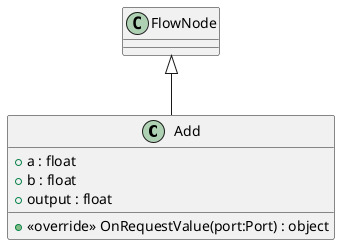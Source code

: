 @startuml
class Add {
    + a : float
    + b : float
    + output : float
    + <<override>> OnRequestValue(port:Port) : object
}
FlowNode <|-- Add
@enduml
